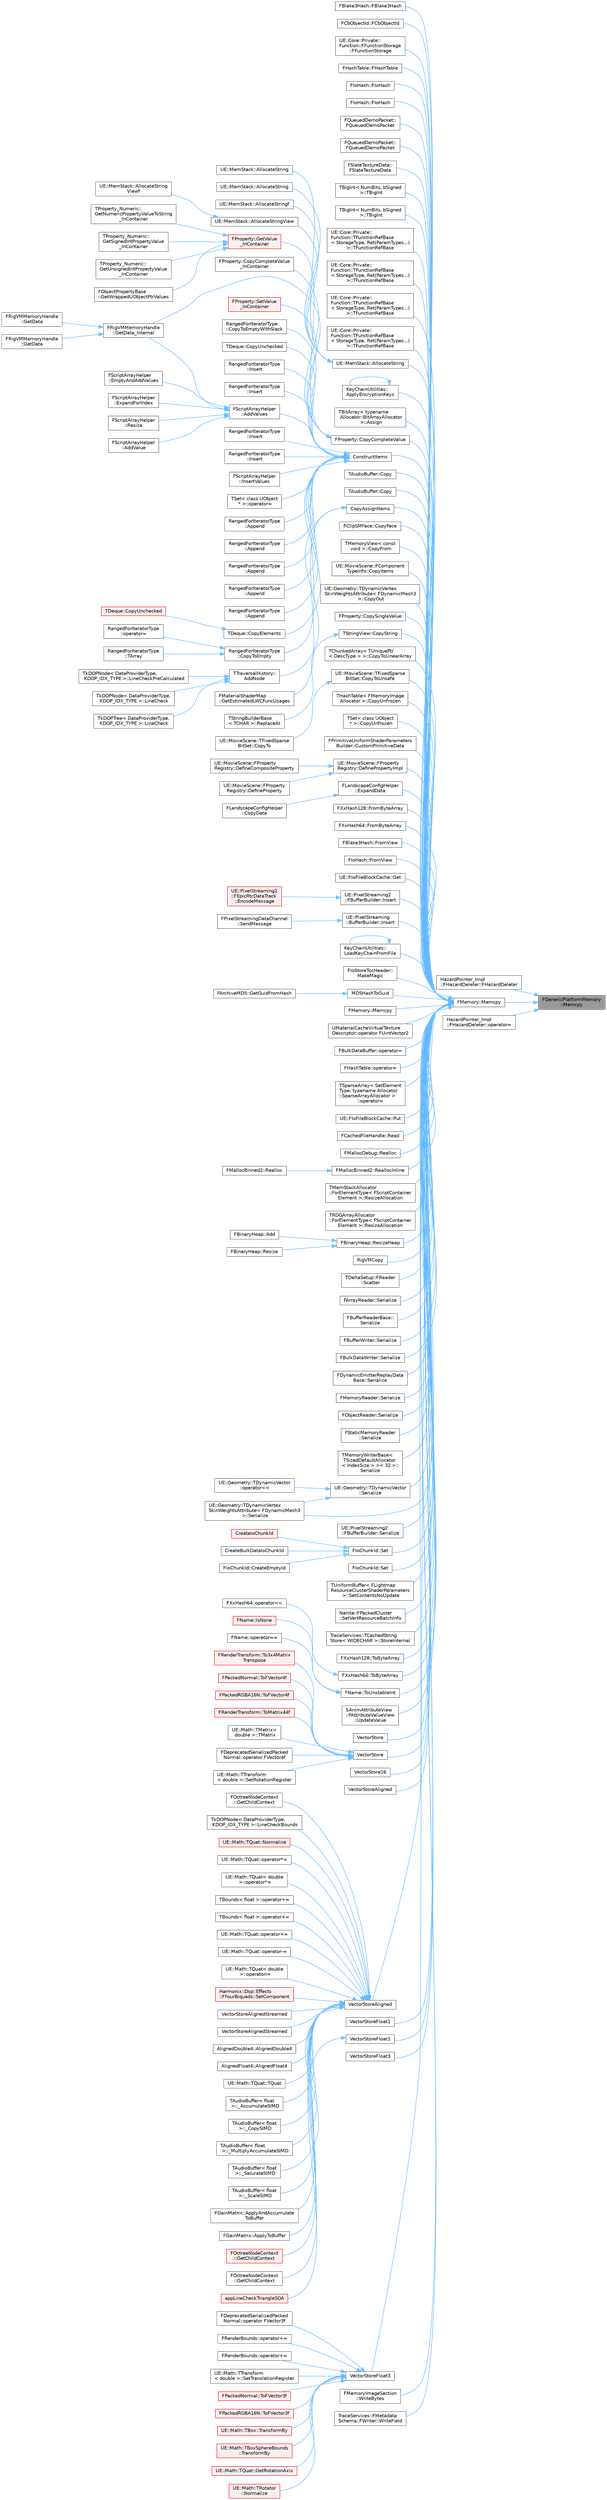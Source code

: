 digraph "FGenericPlatformMemory::Memcpy"
{
 // INTERACTIVE_SVG=YES
 // LATEX_PDF_SIZE
  bgcolor="transparent";
  edge [fontname=Helvetica,fontsize=10,labelfontname=Helvetica,labelfontsize=10];
  node [fontname=Helvetica,fontsize=10,shape=box,height=0.2,width=0.4];
  rankdir="RL";
  Node1 [id="Node000001",label="FGenericPlatformMemory\l::Memcpy",height=0.2,width=0.4,color="gray40", fillcolor="grey60", style="filled", fontcolor="black",tooltip=" "];
  Node1 -> Node2 [id="edge1_Node000001_Node000002",dir="back",color="steelblue1",style="solid",tooltip=" "];
  Node2 [id="Node000002",label="HazardPointer_Impl\l::FHazardDeleter::FHazardDeleter",height=0.2,width=0.4,color="grey40", fillcolor="white", style="filled",URL="$d7/dcf/classHazardPointer__Impl_1_1FHazardDeleter.html#a3c29163ac54beafce93dc3afa322d7ff",tooltip=" "];
  Node1 -> Node3 [id="edge2_Node000001_Node000003",dir="back",color="steelblue1",style="solid",tooltip=" "];
  Node3 [id="Node000003",label="FMemory::Memcpy",height=0.2,width=0.4,color="grey40", fillcolor="white", style="filled",URL="$de/d4a/structFMemory.html#af5c0a2f1987809876d6d72269851e89c",tooltip=" "];
  Node3 -> Node4 [id="edge3_Node000003_Node000004",dir="back",color="steelblue1",style="solid",tooltip=" "];
  Node4 [id="Node000004",label="FBlake3Hash::FBlake3Hash",height=0.2,width=0.4,color="grey40", fillcolor="white", style="filled",URL="$d6/d14/structFBlake3Hash.html#a3aa5f71fa0462049c4e4d3f12581b7f1",tooltip="Construct a hash from an array of 32 bytes."];
  Node3 -> Node5 [id="edge4_Node000003_Node000005",dir="back",color="steelblue1",style="solid",tooltip=" "];
  Node5 [id="Node000005",label="FCbObjectId::FCbObjectId",height=0.2,width=0.4,color="grey40", fillcolor="white", style="filled",URL="$db/dea/classFCbObjectId.html#a870773243fd581389c56b429f7c1f6cd",tooltip="Construct an ObjectId from an array of 12 bytes."];
  Node3 -> Node6 [id="edge5_Node000003_Node000006",dir="back",color="steelblue1",style="solid",tooltip=" "];
  Node6 [id="Node000006",label="UE::Core::Private::\lFunction::FFunctionStorage\l::FFunctionStorage",height=0.2,width=0.4,color="grey40", fillcolor="white", style="filled",URL="$d9/d0f/structUE_1_1Core_1_1Private_1_1Function_1_1FFunctionStorage.html#a5f4126850fedba2ad1d1c53885d2c6d7",tooltip=" "];
  Node3 -> Node7 [id="edge6_Node000003_Node000007",dir="back",color="steelblue1",style="solid",tooltip=" "];
  Node7 [id="Node000007",label="FHashTable::FHashTable",height=0.2,width=0.4,color="grey40", fillcolor="white", style="filled",URL="$d8/d18/classFHashTable.html#af2ad75b98ad000ef4a0300c2a09d4660",tooltip=" "];
  Node3 -> Node8 [id="edge7_Node000003_Node000008",dir="back",color="steelblue1",style="solid",tooltip=" "];
  Node8 [id="Node000008",label="FIoHash::FIoHash",height=0.2,width=0.4,color="grey40", fillcolor="white", style="filled",URL="$d9/dfe/structFIoHash.html#a548f04242dc46df1e5e9f776fa6001d0",tooltip="Construct a hash from an array of 20 bytes."];
  Node3 -> Node9 [id="edge8_Node000003_Node000009",dir="back",color="steelblue1",style="solid",tooltip=" "];
  Node9 [id="Node000009",label="FIoHash::FIoHash",height=0.2,width=0.4,color="grey40", fillcolor="white", style="filled",URL="$d9/dfe/structFIoHash.html#a3272391f6a4601411ac53514c92e23a4",tooltip="Construct a hash from a BLAKE3-256 hash."];
  Node3 -> Node10 [id="edge9_Node000003_Node000010",dir="back",color="steelblue1",style="solid",tooltip=" "];
  Node10 [id="Node000010",label="FQueuedDemoPacket::\lFQueuedDemoPacket",height=0.2,width=0.4,color="grey40", fillcolor="white", style="filled",URL="$da/dde/structFQueuedDemoPacket.html#aad90bf5a0f5837d338eecabd2e061928",tooltip=" "];
  Node3 -> Node11 [id="edge10_Node000003_Node000011",dir="back",color="steelblue1",style="solid",tooltip=" "];
  Node11 [id="Node000011",label="FQueuedDemoPacket::\lFQueuedDemoPacket",height=0.2,width=0.4,color="grey40", fillcolor="white", style="filled",URL="$da/dde/structFQueuedDemoPacket.html#a65b9f2213abc8c37bc433824206182fb",tooltip=" "];
  Node3 -> Node12 [id="edge11_Node000003_Node000012",dir="back",color="steelblue1",style="solid",tooltip=" "];
  Node12 [id="Node000012",label="FSlateTextureData::\lFSlateTextureData",height=0.2,width=0.4,color="grey40", fillcolor="white", style="filled",URL="$de/d71/structFSlateTextureData.html#a08a666e976b50501149251c4f01a3b66",tooltip="Constructor to create texture data by copying from a pointer instead of an array."];
  Node3 -> Node13 [id="edge12_Node000003_Node000013",dir="back",color="steelblue1",style="solid",tooltip=" "];
  Node13 [id="Node000013",label="TBigInt\< NumBits, bSigned\l \>::TBigInt",height=0.2,width=0.4,color="grey40", fillcolor="white", style="filled",URL="$d1/db0/classTBigInt.html#ac74252632713c0da060bbcb80ef5e327",tooltip=" "];
  Node3 -> Node14 [id="edge13_Node000003_Node000014",dir="back",color="steelblue1",style="solid",tooltip=" "];
  Node14 [id="Node000014",label="TBigInt\< NumBits, bSigned\l \>::TBigInt",height=0.2,width=0.4,color="grey40", fillcolor="white", style="filled",URL="$d1/db0/classTBigInt.html#a4e1259a2fad404cc17eccf3210b1c4a5",tooltip=" "];
  Node3 -> Node15 [id="edge14_Node000003_Node000015",dir="back",color="steelblue1",style="solid",tooltip=" "];
  Node15 [id="Node000015",label="UE::Core::Private::\lFunction::TFunctionRefBase\l\< StorageType, Ret(ParamTypes...)\l\>::TFunctionRefBase",height=0.2,width=0.4,color="grey40", fillcolor="white", style="filled",URL="$db/d29/structUE_1_1Core_1_1Private_1_1Function_1_1TFunctionRefBase_3_01StorageType_00_01Ret_07ParamTypes_8_8_8_08_4.html#a09e43835b4a9eaf1256da4cce695f92b",tooltip=" "];
  Node3 -> Node16 [id="edge15_Node000003_Node000016",dir="back",color="steelblue1",style="solid",tooltip=" "];
  Node16 [id="Node000016",label="UE::Core::Private::\lFunction::TFunctionRefBase\l\< StorageType, Ret(ParamTypes...)\l\>::TFunctionRefBase",height=0.2,width=0.4,color="grey40", fillcolor="white", style="filled",URL="$db/d29/structUE_1_1Core_1_1Private_1_1Function_1_1TFunctionRefBase_3_01StorageType_00_01Ret_07ParamTypes_8_8_8_08_4.html#af41dd5c41aa06f224e6a77ec0201f751",tooltip=" "];
  Node3 -> Node17 [id="edge16_Node000003_Node000017",dir="back",color="steelblue1",style="solid",tooltip=" "];
  Node17 [id="Node000017",label="UE::Core::Private::\lFunction::TFunctionRefBase\l\< StorageType, Ret(ParamTypes...)\l\>::TFunctionRefBase",height=0.2,width=0.4,color="grey40", fillcolor="white", style="filled",URL="$db/d29/structUE_1_1Core_1_1Private_1_1Function_1_1TFunctionRefBase_3_01StorageType_00_01Ret_07ParamTypes_8_8_8_08_4.html#a9003ef88dab6105ed1d46bcc582836e5",tooltip=" "];
  Node3 -> Node18 [id="edge17_Node000003_Node000018",dir="back",color="steelblue1",style="solid",tooltip=" "];
  Node18 [id="Node000018",label="UE::Core::Private::\lFunction::TFunctionRefBase\l\< StorageType, Ret(ParamTypes...)\l\>::TFunctionRefBase",height=0.2,width=0.4,color="grey40", fillcolor="white", style="filled",URL="$db/d29/structUE_1_1Core_1_1Private_1_1Function_1_1TFunctionRefBase_3_01StorageType_00_01Ret_07ParamTypes_8_8_8_08_4.html#a631118fb67833f584e1f5ee6932fa31f",tooltip=" "];
  Node3 -> Node19 [id="edge18_Node000003_Node000019",dir="back",color="steelblue1",style="solid",tooltip=" "];
  Node19 [id="Node000019",label="UE::MemStack::AllocateString",height=0.2,width=0.4,color="grey40", fillcolor="white", style="filled",URL="$d4/dda/namespaceUE_1_1MemStack.html#aea1ba8df8433cd71577df33360983ffa",tooltip=" "];
  Node19 -> Node20 [id="edge19_Node000019_Node000020",dir="back",color="steelblue1",style="solid",tooltip=" "];
  Node20 [id="Node000020",label="UE::MemStack::AllocateString",height=0.2,width=0.4,color="grey40", fillcolor="white", style="filled",URL="$d4/dda/namespaceUE_1_1MemStack.html#ab96d00d31df07e210e1f96d6ea44bc35",tooltip=" "];
  Node19 -> Node21 [id="edge20_Node000019_Node000021",dir="back",color="steelblue1",style="solid",tooltip=" "];
  Node21 [id="Node000021",label="UE::MemStack::AllocateString",height=0.2,width=0.4,color="grey40", fillcolor="white", style="filled",URL="$d4/dda/namespaceUE_1_1MemStack.html#a63d49a91b64a0b1c170b6335a01afbd3",tooltip=" "];
  Node19 -> Node22 [id="edge21_Node000019_Node000022",dir="back",color="steelblue1",style="solid",tooltip=" "];
  Node22 [id="Node000022",label="UE::MemStack::AllocateStringf",height=0.2,width=0.4,color="grey40", fillcolor="white", style="filled",URL="$d4/dda/namespaceUE_1_1MemStack.html#a6487e57e673e34d6fb1c9b36529e7a35",tooltip=" "];
  Node19 -> Node23 [id="edge22_Node000019_Node000023",dir="back",color="steelblue1",style="solid",tooltip=" "];
  Node23 [id="Node000023",label="UE::MemStack::AllocateStringView",height=0.2,width=0.4,color="grey40", fillcolor="white", style="filled",URL="$d4/dda/namespaceUE_1_1MemStack.html#a9f41b73e284d8f4d98a5bbee2db4d7b9",tooltip=" "];
  Node23 -> Node24 [id="edge23_Node000023_Node000024",dir="back",color="steelblue1",style="solid",tooltip=" "];
  Node24 [id="Node000024",label="UE::MemStack::AllocateString\lViewf",height=0.2,width=0.4,color="grey40", fillcolor="white", style="filled",URL="$d4/dda/namespaceUE_1_1MemStack.html#ac9409ba2ffbfd65c1c8832d542eab6c7",tooltip=" "];
  Node3 -> Node25 [id="edge24_Node000003_Node000025",dir="back",color="steelblue1",style="solid",tooltip=" "];
  Node25 [id="Node000025",label="KeyChainUtilities::\lApplyEncryptionKeys",height=0.2,width=0.4,color="grey40", fillcolor="white", style="filled",URL="$d6/daf/namespaceKeyChainUtilities.html#a64929020d8f1e96bc89bf3d045dc002b",tooltip=" "];
  Node25 -> Node25 [id="edge25_Node000025_Node000025",dir="back",color="steelblue1",style="solid",tooltip=" "];
  Node3 -> Node26 [id="edge26_Node000003_Node000026",dir="back",color="steelblue1",style="solid",tooltip=" "];
  Node26 [id="Node000026",label="TBitArray\< typename\l Allocator::BitArrayAllocator\l \>::Assign",height=0.2,width=0.4,color="grey40", fillcolor="white", style="filled",URL="$d5/d67/classTBitArray.html#a463106c2852a9ec22c1ab47f082856ae",tooltip=" "];
  Node3 -> Node27 [id="edge27_Node000003_Node000027",dir="back",color="steelblue1",style="solid",tooltip=" "];
  Node27 [id="Node000027",label="ConstructItems",height=0.2,width=0.4,color="grey40", fillcolor="white", style="filled",URL="$db/dea/MemoryOps_8h.html#ae6a63e9d7c2816fcf0ef19ffa01c84c6",tooltip="Constructs a range of items into memory from a set of arguments."];
  Node27 -> Node28 [id="edge28_Node000027_Node000028",dir="back",color="steelblue1",style="solid",tooltip=" "];
  Node28 [id="Node000028",label="FScriptArrayHelper\l::AddValues",height=0.2,width=0.4,color="grey40", fillcolor="white", style="filled",URL="$dc/d07/classFScriptArrayHelper.html#a77580e7a63f703d99fb15f13bb014136",tooltip="Add blank, constructed values to the end of the array."];
  Node28 -> Node29 [id="edge29_Node000028_Node000029",dir="back",color="steelblue1",style="solid",tooltip=" "];
  Node29 [id="Node000029",label="FScriptArrayHelper\l::AddValue",height=0.2,width=0.4,color="grey40", fillcolor="white", style="filled",URL="$dc/d07/classFScriptArrayHelper.html#a160b8b0e922fb0f78bf4d1bb2d2a235d",tooltip="Add a blank, constructed values to the end of the array."];
  Node28 -> Node30 [id="edge30_Node000028_Node000030",dir="back",color="steelblue1",style="solid",tooltip=" "];
  Node30 [id="Node000030",label="FScriptArrayHelper\l::EmptyAndAddValues",height=0.2,width=0.4,color="grey40", fillcolor="white", style="filled",URL="$dc/d07/classFScriptArrayHelper.html#a80c0f2dfcc3ee1ae3ea842c5d189a107",tooltip="Empty the array, then add blank, constructed values to a given size."];
  Node28 -> Node31 [id="edge31_Node000028_Node000031",dir="back",color="steelblue1",style="solid",tooltip=" "];
  Node31 [id="Node000031",label="FScriptArrayHelper\l::ExpandForIndex",height=0.2,width=0.4,color="grey40", fillcolor="white", style="filled",URL="$dc/d07/classFScriptArrayHelper.html#a7a6375b8ebdf884c5309d1d2d2bdd6a8",tooltip="Expand the array, if needed, so that the given index is valid."];
  Node28 -> Node32 [id="edge32_Node000028_Node000032",dir="back",color="steelblue1",style="solid",tooltip=" "];
  Node32 [id="Node000032",label="FRigVMMemoryHandle\l::GetData_Internal",height=0.2,width=0.4,color="grey40", fillcolor="white", style="filled",URL="$d9/d9c/structFRigVMMemoryHandle.html#af1080340a7fe2786608504c9a97a2732",tooltip=" "];
  Node32 -> Node33 [id="edge33_Node000032_Node000033",dir="back",color="steelblue1",style="solid",tooltip=" "];
  Node33 [id="Node000033",label="FRigVMMemoryHandle\l::GetData",height=0.2,width=0.4,color="grey40", fillcolor="white", style="filled",URL="$d9/d9c/structFRigVMMemoryHandle.html#a9a7cfefd3cf380a317dae8594d154fdd",tooltip="Returns the cached pointer stored within the handle."];
  Node32 -> Node34 [id="edge34_Node000032_Node000034",dir="back",color="steelblue1",style="solid",tooltip=" "];
  Node34 [id="Node000034",label="FRigVMMemoryHandle\l::GetData",height=0.2,width=0.4,color="grey40", fillcolor="white", style="filled",URL="$d9/d9c/structFRigVMMemoryHandle.html#a83abe17eca265b0f6890f60053c4702d",tooltip="Computes the data if necessary and returns the cached pointer stored within the handle."];
  Node28 -> Node35 [id="edge35_Node000028_Node000035",dir="back",color="steelblue1",style="solid",tooltip=" "];
  Node35 [id="Node000035",label="FScriptArrayHelper\l::Resize",height=0.2,width=0.4,color="grey40", fillcolor="white", style="filled",URL="$dc/d07/classFScriptArrayHelper.html#ae4204c1e1bc165ccdb514db07156a7a3",tooltip="Add or remove elements to set the array to a given size."];
  Node27 -> Node36 [id="edge36_Node000027_Node000036",dir="back",color="steelblue1",style="solid",tooltip=" "];
  Node36 [id="Node000036",label="RangedForIteratorType\l::Append",height=0.2,width=0.4,color="grey40", fillcolor="white", style="filled",URL="$d4/d52/classTArray.html#aca8c9b63a9b42cd600b75780b6fbaff7",tooltip=" "];
  Node27 -> Node37 [id="edge37_Node000027_Node000037",dir="back",color="steelblue1",style="solid",tooltip=" "];
  Node37 [id="Node000037",label="RangedForIteratorType\l::Append",height=0.2,width=0.4,color="grey40", fillcolor="white", style="filled",URL="$d4/d52/classTArray.html#a74ede47cac56b1d41830719f29a4882d",tooltip=" "];
  Node27 -> Node38 [id="edge38_Node000027_Node000038",dir="back",color="steelblue1",style="solid",tooltip=" "];
  Node38 [id="Node000038",label="RangedForIteratorType\l::Append",height=0.2,width=0.4,color="grey40", fillcolor="white", style="filled",URL="$d4/d52/classTArray.html#a933a761006c793fa6115a5be51eafb59",tooltip=" "];
  Node27 -> Node39 [id="edge39_Node000027_Node000039",dir="back",color="steelblue1",style="solid",tooltip=" "];
  Node39 [id="Node000039",label="RangedForIteratorType\l::Append",height=0.2,width=0.4,color="grey40", fillcolor="white", style="filled",URL="$d4/d52/classTArray.html#a675414f4e9d87dd39a4723dfdea6fe97",tooltip=" "];
  Node27 -> Node40 [id="edge40_Node000027_Node000040",dir="back",color="steelblue1",style="solid",tooltip=" "];
  Node40 [id="Node000040",label="RangedForIteratorType\l::Append",height=0.2,width=0.4,color="grey40", fillcolor="white", style="filled",URL="$d4/d52/classTArray.html#a45717c5236ca8fd409d2559171f2722c",tooltip=" "];
  Node27 -> Node41 [id="edge41_Node000027_Node000041",dir="back",color="steelblue1",style="solid",tooltip=" "];
  Node41 [id="Node000041",label="TDeque::CopyElements",height=0.2,width=0.4,color="grey40", fillcolor="white", style="filled",URL="$dd/df8/classTDeque.html#ae034f42a4621b2e56ac550168e16ea34",tooltip=" "];
  Node41 -> Node42 [id="edge42_Node000041_Node000042",dir="back",color="steelblue1",style="solid",tooltip=" "];
  Node42 [id="Node000042",label="TDeque::CopyUnchecked",height=0.2,width=0.4,color="red", fillcolor="#FFF0F0", style="filled",URL="$dd/df8/classTDeque.html#a82bcbd0e06f1f69fa0e5d2dcf9670307",tooltip=" "];
  Node27 -> Node47 [id="edge43_Node000027_Node000047",dir="back",color="steelblue1",style="solid",tooltip=" "];
  Node47 [id="Node000047",label="RangedForIteratorType\l::CopyToEmpty",height=0.2,width=0.4,color="grey40", fillcolor="white", style="filled",URL="$d4/d52/classTArray.html#a6629a8de3a8abbd6db7be9ec04b73eac",tooltip=" "];
  Node47 -> Node48 [id="edge44_Node000047_Node000048",dir="back",color="steelblue1",style="solid",tooltip=" "];
  Node48 [id="Node000048",label="RangedForIteratorType\l::operator=",height=0.2,width=0.4,color="grey40", fillcolor="white", style="filled",URL="$d4/d52/classTArray.html#a0ea19f3559915a2314076b93ec39fea5",tooltip=" "];
  Node47 -> Node49 [id="edge45_Node000047_Node000049",dir="back",color="steelblue1",style="solid",tooltip=" "];
  Node49 [id="Node000049",label="RangedForIteratorType\l::TArray",height=0.2,width=0.4,color="grey40", fillcolor="white", style="filled",URL="$d4/d52/classTArray.html#a513e4b5e9e134758b6728bde388325de",tooltip=" "];
  Node27 -> Node50 [id="edge46_Node000027_Node000050",dir="back",color="steelblue1",style="solid",tooltip=" "];
  Node50 [id="Node000050",label="RangedForIteratorType\l::CopyToEmptyWithSlack",height=0.2,width=0.4,color="grey40", fillcolor="white", style="filled",URL="$d4/d52/classTArray.html#acb026d70b43815968d0e3e07fde96240",tooltip=" "];
  Node27 -> Node51 [id="edge47_Node000027_Node000051",dir="back",color="steelblue1",style="solid",tooltip=" "];
  Node51 [id="Node000051",label="TDeque::CopyUnchecked",height=0.2,width=0.4,color="grey40", fillcolor="white", style="filled",URL="$dd/df8/classTDeque.html#a42493c92fbee3ee4fb62cb65f500ea71",tooltip=" "];
  Node27 -> Node52 [id="edge48_Node000027_Node000052",dir="back",color="steelblue1",style="solid",tooltip=" "];
  Node52 [id="Node000052",label="RangedForIteratorType\l::Insert",height=0.2,width=0.4,color="grey40", fillcolor="white", style="filled",URL="$d4/d52/classTArray.html#af4e7fd6fffcc85bf9f033ecea84e45cd",tooltip=" "];
  Node27 -> Node53 [id="edge49_Node000027_Node000053",dir="back",color="steelblue1",style="solid",tooltip=" "];
  Node53 [id="Node000053",label="RangedForIteratorType\l::Insert",height=0.2,width=0.4,color="grey40", fillcolor="white", style="filled",URL="$d4/d52/classTArray.html#afcf3286aa2cf739b0968f64988648511",tooltip=" "];
  Node27 -> Node54 [id="edge50_Node000027_Node000054",dir="back",color="steelblue1",style="solid",tooltip=" "];
  Node54 [id="Node000054",label="RangedForIteratorType\l::Insert",height=0.2,width=0.4,color="grey40", fillcolor="white", style="filled",URL="$d4/d52/classTArray.html#ae7e457a56f5c6080257b3197929606ad",tooltip=" "];
  Node27 -> Node55 [id="edge51_Node000027_Node000055",dir="back",color="steelblue1",style="solid",tooltip=" "];
  Node55 [id="Node000055",label="RangedForIteratorType\l::Insert",height=0.2,width=0.4,color="grey40", fillcolor="white", style="filled",URL="$d4/d52/classTArray.html#ae13e9368bed0c878a7ef9f49d7748685",tooltip=" "];
  Node27 -> Node56 [id="edge52_Node000027_Node000056",dir="back",color="steelblue1",style="solid",tooltip=" "];
  Node56 [id="Node000056",label="FScriptArrayHelper\l::InsertValues",height=0.2,width=0.4,color="grey40", fillcolor="white", style="filled",URL="$dc/d07/classFScriptArrayHelper.html#a80c70134a89598f97ac6d33dcaf831e4",tooltip="Insert blank, constructed values into the array."];
  Node27 -> Node57 [id="edge53_Node000027_Node000057",dir="back",color="steelblue1",style="solid",tooltip=" "];
  Node57 [id="Node000057",label="TSet\< class UObject\l * \>::operator=",height=0.2,width=0.4,color="grey40", fillcolor="white", style="filled",URL="$d5/d15/classTSet.html#a80ca1d1b3e871429cb9f1d35159c9b96",tooltip=" "];
  Node3 -> Node58 [id="edge54_Node000003_Node000058",dir="back",color="steelblue1",style="solid",tooltip=" "];
  Node58 [id="Node000058",label="TAudioBuffer::Copy",height=0.2,width=0.4,color="grey40", fillcolor="white", style="filled",URL="$d6/d2f/classTAudioBuffer.html#af12fae149416f72f1fa354594d8c591f",tooltip=" "];
  Node3 -> Node59 [id="edge55_Node000003_Node000059",dir="back",color="steelblue1",style="solid",tooltip=" "];
  Node59 [id="Node000059",label="TAudioBuffer::Copy",height=0.2,width=0.4,color="grey40", fillcolor="white", style="filled",URL="$d6/d2f/classTAudioBuffer.html#a090007d5ace496115e1ef51a9cdadc33",tooltip=" "];
  Node3 -> Node60 [id="edge56_Node000003_Node000060",dir="back",color="steelblue1",style="solid",tooltip=" "];
  Node60 [id="Node000060",label="CopyAssignItems",height=0.2,width=0.4,color="grey40", fillcolor="white", style="filled",URL="$db/dea/MemoryOps_8h.html#ae23087025364cd6b2ffed05dc201b306",tooltip="Copy assigns a range of items."];
  Node60 -> Node61 [id="edge57_Node000060_Node000061",dir="back",color="steelblue1",style="solid",tooltip=" "];
  Node61 [id="Node000061",label="TTraversalHistory::\lAddNode",height=0.2,width=0.4,color="grey40", fillcolor="white", style="filled",URL="$dc/da4/structTTraversalHistory.html#aa9add5d963f1923f4bc5d981b6c0c56d",tooltip=" "];
  Node61 -> Node62 [id="edge58_Node000061_Node000062",dir="back",color="steelblue1",style="solid",tooltip=" "];
  Node62 [id="Node000062",label="TkDOPNode\< DataProviderType,\l KDOP_IDX_TYPE \>::LineCheck",height=0.2,width=0.4,color="grey40", fillcolor="white", style="filled",URL="$da/d46/structTkDOPNode.html#a0087f4bcfcb72b7660f936c014e01ad1",tooltip=" "];
  Node61 -> Node63 [id="edge59_Node000061_Node000063",dir="back",color="steelblue1",style="solid",tooltip=" "];
  Node63 [id="Node000063",label="TkDOPTree\< DataProviderType,\l KDOP_IDX_TYPE \>::LineCheck",height=0.2,width=0.4,color="grey40", fillcolor="white", style="filled",URL="$d3/d44/structTkDOPTree.html#a74736f95ea3744d3c91a7764cf836392",tooltip=" "];
  Node61 -> Node64 [id="edge60_Node000061_Node000064",dir="back",color="steelblue1",style="solid",tooltip=" "];
  Node64 [id="Node000064",label="TkDOPNode\< DataProviderType,\l KDOP_IDX_TYPE \>::LineCheckPreCalculated",height=0.2,width=0.4,color="grey40", fillcolor="white", style="filled",URL="$da/d46/structTkDOPNode.html#a4dc4458779d487999118a316588f563b",tooltip=" "];
  Node60 -> Node65 [id="edge61_Node000060_Node000065",dir="back",color="steelblue1",style="solid",tooltip=" "];
  Node65 [id="Node000065",label="FMaterialShaderMap\l::GetEstimatedLWCFuncUsages",height=0.2,width=0.4,color="grey40", fillcolor="white", style="filled",URL="$dd/d35/classFMaterialShaderMap.html#a8ffa0f68abdeef62cc1393955b492db6",tooltip=" "];
  Node3 -> Node66 [id="edge62_Node000003_Node000066",dir="back",color="steelblue1",style="solid",tooltip=" "];
  Node66 [id="Node000066",label="FProperty::CopyCompleteValue",height=0.2,width=0.4,color="grey40", fillcolor="white", style="filled",URL="$d9/dbc/classFProperty.html#a9fb859a363116dedbf8c3fc4afc245db",tooltip="Copy the value for all elements of this property."];
  Node66 -> Node67 [id="edge63_Node000066_Node000067",dir="back",color="steelblue1",style="solid",tooltip=" "];
  Node67 [id="Node000067",label="FProperty::CopyCompleteValue\l_InContainer",height=0.2,width=0.4,color="grey40", fillcolor="white", style="filled",URL="$d9/dbc/classFProperty.html#a4cfe41233623a158e3e83701ebef1215",tooltip=" "];
  Node66 -> Node32 [id="edge64_Node000066_Node000032",dir="back",color="steelblue1",style="solid",tooltip=" "];
  Node66 -> Node68 [id="edge65_Node000066_Node000068",dir="back",color="steelblue1",style="solid",tooltip=" "];
  Node68 [id="Node000068",label="FProperty::GetValue\l_InContainer",height=0.2,width=0.4,color="red", fillcolor="#FFF0F0", style="filled",URL="$d9/dbc/classFProperty.html#a83cc0e5e21df4ab3d3603956ce4b4655",tooltip=" "];
  Node68 -> Node69 [id="edge66_Node000068_Node000069",dir="back",color="steelblue1",style="solid",tooltip=" "];
  Node69 [id="Node000069",label="TProperty_Numeric::\lGetNumericPropertyValueToString\l_InContainer",height=0.2,width=0.4,color="grey40", fillcolor="white", style="filled",URL="$dc/d30/classTProperty__Numeric.html#a21dbe210a7fbb8600be40e715f7c2e52",tooltip=" "];
  Node68 -> Node70 [id="edge67_Node000068_Node000070",dir="back",color="steelblue1",style="solid",tooltip=" "];
  Node70 [id="Node000070",label="TProperty_Numeric::\lGetSignedIntPropertyValue\l_InContainer",height=0.2,width=0.4,color="grey40", fillcolor="white", style="filled",URL="$dc/d30/classTProperty__Numeric.html#a10e8b5aa55be09b561e53f11ed4703f2",tooltip=" "];
  Node68 -> Node71 [id="edge68_Node000068_Node000071",dir="back",color="steelblue1",style="solid",tooltip=" "];
  Node71 [id="Node000071",label="TProperty_Numeric::\lGetUnsignedIntPropertyValue\l_InContainer",height=0.2,width=0.4,color="grey40", fillcolor="white", style="filled",URL="$dc/d30/classTProperty__Numeric.html#a4a0564e626a47260ca94fcdff9bf7ffd",tooltip=" "];
  Node68 -> Node72 [id="edge69_Node000068_Node000072",dir="back",color="steelblue1",style="solid",tooltip=" "];
  Node72 [id="Node000072",label="FObjectPropertyBase\l::GetWrappedUObjectPtrValues",height=0.2,width=0.4,color="grey40", fillcolor="white", style="filled",URL="$d6/d97/classFObjectPropertyBase.html#a55da24c8d9ea2e3e8dfebd95cb0bbbf8",tooltip=" "];
  Node66 -> Node74 [id="edge70_Node000066_Node000074",dir="back",color="steelblue1",style="solid",tooltip=" "];
  Node74 [id="Node000074",label="FProperty::SetValue\l_InContainer",height=0.2,width=0.4,color="red", fillcolor="#FFF0F0", style="filled",URL="$d9/dbc/classFProperty.html#a90d285b4484af6399d58f940f4834d90",tooltip=" "];
  Node3 -> Node76 [id="edge71_Node000003_Node000076",dir="back",color="steelblue1",style="solid",tooltip=" "];
  Node76 [id="Node000076",label="FClipSMFace::CopyFace",height=0.2,width=0.4,color="grey40", fillcolor="white", style="filled",URL="$dc/dc8/structFClipSMFace.html#a72412400f780e33ce751c64d55a55e57",tooltip=" "];
  Node3 -> Node77 [id="edge72_Node000003_Node000077",dir="back",color="steelblue1",style="solid",tooltip=" "];
  Node77 [id="Node000077",label="TMemoryView\< const\l void \>::CopyFrom",height=0.2,width=0.4,color="grey40", fillcolor="white", style="filled",URL="$d9/dc5/classTMemoryView.html#ad1e866ad46ae1f1b1e38280f9d08aa83",tooltip=" "];
  Node3 -> Node78 [id="edge73_Node000003_Node000078",dir="back",color="steelblue1",style="solid",tooltip=" "];
  Node78 [id="Node000078",label="UE::MovieScene::FComponent\lTypeInfo::CopyItems",height=0.2,width=0.4,color="grey40", fillcolor="white", style="filled",URL="$dd/d04/structUE_1_1MovieScene_1_1FComponentTypeInfo.html#a186a0b590ae047db0e327923a211afc1",tooltip="Copy a contiguous array of components."];
  Node3 -> Node79 [id="edge74_Node000003_Node000079",dir="back",color="steelblue1",style="solid",tooltip=" "];
  Node79 [id="Node000079",label="UE::Geometry::TDynamicVertex\lSkinWeightsAttribute\< FDynamicMesh3\l \>::CopyOut",height=0.2,width=0.4,color="grey40", fillcolor="white", style="filled",URL="$d6/d3e/classUE_1_1Geometry_1_1TDynamicVertexSkinWeightsAttribute.html#abefde9374ee168ebce4fb1ce11822c80",tooltip=" "];
  Node3 -> Node80 [id="edge75_Node000003_Node000080",dir="back",color="steelblue1",style="solid",tooltip=" "];
  Node80 [id="Node000080",label="FProperty::CopySingleValue",height=0.2,width=0.4,color="grey40", fillcolor="white", style="filled",URL="$d9/dbc/classFProperty.html#a9d9975bbeb45b754f29a819a4b070155",tooltip="Copy the value for a single element of this property."];
  Node3 -> Node81 [id="edge76_Node000003_Node000081",dir="back",color="steelblue1",style="solid",tooltip=" "];
  Node81 [id="Node000081",label="TStringView::CopyString",height=0.2,width=0.4,color="grey40", fillcolor="white", style="filled",URL="$dd/dbe/classTStringView.html#a22a79a5c0da47fb00514fe8cce04946f",tooltip="Copy characters from the view into a destination buffer without null termination."];
  Node81 -> Node82 [id="edge77_Node000081_Node000082",dir="back",color="steelblue1",style="solid",tooltip=" "];
  Node82 [id="Node000082",label="TStringBuilderBase\l\< TCHAR \>::ReplaceAt",height=0.2,width=0.4,color="grey40", fillcolor="white", style="filled",URL="$d6/dbc/classTStringBuilderBase.html#a325922908b7763e789549be4af445489",tooltip=" "];
  Node3 -> Node83 [id="edge78_Node000003_Node000083",dir="back",color="steelblue1",style="solid",tooltip=" "];
  Node83 [id="Node000083",label="TChunkedArray\< TUniquePtr\l\< DescType \> \>::CopyToLinearArray",height=0.2,width=0.4,color="grey40", fillcolor="white", style="filled",URL="$d7/dba/classTChunkedArray.html#ae226540cf6bdebd5abf5370dc64398bf",tooltip=" "];
  Node3 -> Node84 [id="edge79_Node000003_Node000084",dir="back",color="steelblue1",style="solid",tooltip=" "];
  Node84 [id="Node000084",label="UE::MovieScene::TFixedSparse\lBitSet::CopyToUnsafe",height=0.2,width=0.4,color="grey40", fillcolor="white", style="filled",URL="$dc/d7f/structUE_1_1MovieScene_1_1TFixedSparseBitSet.html#a83bf201e464d1e0066561a4fc78cb80e",tooltip="Copy this bitset to another without resizing the destination's bucket storage."];
  Node84 -> Node85 [id="edge80_Node000084_Node000085",dir="back",color="steelblue1",style="solid",tooltip=" "];
  Node85 [id="Node000085",label="UE::MovieScene::TFixedSparse\lBitSet::CopyTo",height=0.2,width=0.4,color="grey40", fillcolor="white", style="filled",URL="$dc/d7f/structUE_1_1MovieScene_1_1TFixedSparseBitSet.html#ae20bfd4f9059ec13e7e13339ec52cd36",tooltip=" "];
  Node3 -> Node86 [id="edge81_Node000003_Node000086",dir="back",color="steelblue1",style="solid",tooltip=" "];
  Node86 [id="Node000086",label="THashTable\< FMemoryImage\lAllocator \>::CopyUnfrozen",height=0.2,width=0.4,color="grey40", fillcolor="white", style="filled",URL="$d7/d61/classTHashTable.html#a13be95514b6e746f5e0fccad61cf4ce5",tooltip=" "];
  Node3 -> Node87 [id="edge82_Node000003_Node000087",dir="back",color="steelblue1",style="solid",tooltip=" "];
  Node87 [id="Node000087",label="TSet\< class UObject\l * \>::CopyUnfrozen",height=0.2,width=0.4,color="grey40", fillcolor="white", style="filled",URL="$d5/d15/classTSet.html#a7e31f65bc5949d65293ba1716b40cd6b",tooltip=" "];
  Node3 -> Node88 [id="edge83_Node000003_Node000088",dir="back",color="steelblue1",style="solid",tooltip=" "];
  Node88 [id="Node000088",label="FPrimitiveUniformShaderParameters\lBuilder::CustomPrimitiveData",height=0.2,width=0.4,color="grey40", fillcolor="white", style="filled",URL="$d3/dc5/structFPrimitiveUniformShaderParametersBuilder.html#a87d2981ee3f8b7ea2bd7d5077c6ee5c4",tooltip=" "];
  Node3 -> Node89 [id="edge84_Node000003_Node000089",dir="back",color="steelblue1",style="solid",tooltip=" "];
  Node89 [id="Node000089",label="UE::MovieScene::FProperty\lRegistry::DefinePropertyImpl",height=0.2,width=0.4,color="grey40", fillcolor="white", style="filled",URL="$d4/df4/classUE_1_1MovieScene_1_1FPropertyRegistry.html#a273a85b4856776ee520a0b54c2677a4e",tooltip="Define a new animatable property type from its components."];
  Node89 -> Node90 [id="edge85_Node000089_Node000090",dir="back",color="steelblue1",style="solid",tooltip=" "];
  Node90 [id="Node000090",label="UE::MovieScene::FProperty\lRegistry::DefineCompositeProperty",height=0.2,width=0.4,color="grey40", fillcolor="white", style="filled",URL="$d4/df4/classUE_1_1MovieScene_1_1FPropertyRegistry.html#a32db1115327db24b01bac10aa07e5238",tooltip="Define a new animatable composite property type from its components."];
  Node89 -> Node91 [id="edge86_Node000089_Node000091",dir="back",color="steelblue1",style="solid",tooltip=" "];
  Node91 [id="Node000091",label="UE::MovieScene::FProperty\lRegistry::DefineProperty",height=0.2,width=0.4,color="grey40", fillcolor="white", style="filled",URL="$d4/df4/classUE_1_1MovieScene_1_1FPropertyRegistry.html#ae55684af394bcb699ad15e2ab288c8df",tooltip="Define a new animatable property type from its components."];
  Node3 -> Node92 [id="edge87_Node000003_Node000092",dir="back",color="steelblue1",style="solid",tooltip=" "];
  Node92 [id="Node000092",label="FLandscapeConfigHelper\l::ExpandData",height=0.2,width=0.4,color="grey40", fillcolor="white", style="filled",URL="$d5/d57/classFLandscapeConfigHelper.html#a26b941acf7eabdb4bdcc10eef44b2cb9",tooltip=" "];
  Node92 -> Node93 [id="edge88_Node000092_Node000093",dir="back",color="steelblue1",style="solid",tooltip=" "];
  Node93 [id="Node000093",label="FLandscapeConfigHelper\l::CopyData",height=0.2,width=0.4,color="grey40", fillcolor="white", style="filled",URL="$d5/d57/classFLandscapeConfigHelper.html#aaff16fbd4fc7f08074828340704b376d",tooltip=" "];
  Node3 -> Node94 [id="edge89_Node000003_Node000094",dir="back",color="steelblue1",style="solid",tooltip=" "];
  Node94 [id="Node000094",label="FXxHash128::FromByteArray",height=0.2,width=0.4,color="grey40", fillcolor="white", style="filled",URL="$db/de3/structFXxHash128.html#ae48ff313eaa9309aa6d8f6f00fc9e29a",tooltip="Load the hash from its canonical (big-endian) representation."];
  Node3 -> Node95 [id="edge90_Node000003_Node000095",dir="back",color="steelblue1",style="solid",tooltip=" "];
  Node95 [id="Node000095",label="FXxHash64::FromByteArray",height=0.2,width=0.4,color="grey40", fillcolor="white", style="filled",URL="$d1/df2/structFXxHash64.html#a79f9823ddfb8475d23e90da50e26a2a2",tooltip="Load the hash from its canonical (big-endian) representation."];
  Node3 -> Node96 [id="edge91_Node000003_Node000096",dir="back",color="steelblue1",style="solid",tooltip=" "];
  Node96 [id="Node000096",label="FBlake3Hash::FromView",height=0.2,width=0.4,color="grey40", fillcolor="white", style="filled",URL="$d6/d14/structFBlake3Hash.html#abd611beee5ada5f4f7f212bd208675b9",tooltip="Construct a hash from a view of 32 bytes."];
  Node3 -> Node97 [id="edge92_Node000003_Node000097",dir="back",color="steelblue1",style="solid",tooltip=" "];
  Node97 [id="Node000097",label="FIoHash::FromView",height=0.2,width=0.4,color="grey40", fillcolor="white", style="filled",URL="$d9/dfe/structFIoHash.html#ad168dc10987f8e825a2c30ee86eb7ef6",tooltip="Construct a hash from a view of 20 bytes."];
  Node3 -> Node98 [id="edge93_Node000003_Node000098",dir="back",color="steelblue1",style="solid",tooltip=" "];
  Node98 [id="Node000098",label="UE::FIoFileBlockCache::Get",height=0.2,width=0.4,color="grey40", fillcolor="white", style="filled",URL="$db/dc3/classUE_1_1FIoFileBlockCache.html#a8cfcd4f196d83da6841e9bd8278f0e64",tooltip=" "];
  Node3 -> Node99 [id="edge94_Node000003_Node000099",dir="back",color="steelblue1",style="solid",tooltip=" "];
  Node99 [id="Node000099",label="UE::PixelStreaming2\l::FBufferBuilder::Insert",height=0.2,width=0.4,color="grey40", fillcolor="white", style="filled",URL="$d7/d10/structUE_1_1PixelStreaming2_1_1FBufferBuilder.html#a6b1b6e68cb0954bf89d33080deade145",tooltip=" "];
  Node99 -> Node100 [id="edge95_Node000099_Node000100",dir="back",color="steelblue1",style="solid",tooltip=" "];
  Node100 [id="Node000100",label="UE::PixelStreaming2\l::FEpicRtcDataTrack\l::EncodeMessage",height=0.2,width=0.4,color="red", fillcolor="#FFF0F0", style="filled",URL="$df/d6d/classUE_1_1PixelStreaming2_1_1FEpicRtcDataTrack.html#a50e9ba6340243c34f7cadc3e13e06c9c",tooltip=" "];
  Node3 -> Node102 [id="edge96_Node000003_Node000102",dir="back",color="steelblue1",style="solid",tooltip=" "];
  Node102 [id="Node000102",label="UE::PixelStreaming\l::BufferBuilder::Insert",height=0.2,width=0.4,color="grey40", fillcolor="white", style="filled",URL="$df/db2/structUE_1_1PixelStreaming_1_1BufferBuilder.html#a3faa94e422604eecf09d0af223978111",tooltip=" "];
  Node102 -> Node103 [id="edge97_Node000102_Node000103",dir="back",color="steelblue1",style="solid",tooltip=" "];
  Node103 [id="Node000103",label="FPixelStreamingDataChannel\l::SendMessage",height=0.2,width=0.4,color="grey40", fillcolor="white", style="filled",URL="$d1/d0d/classFPixelStreamingDataChannel.html#a91ecd5be4d37909c3c65e81fb11ccbfe",tooltip="Sends a series of arguments to the data channel with the given type."];
  Node3 -> Node104 [id="edge98_Node000003_Node000104",dir="back",color="steelblue1",style="solid",tooltip=" "];
  Node104 [id="Node000104",label="KeyChainUtilities::\lLoadKeyChainFromFile",height=0.2,width=0.4,color="grey40", fillcolor="white", style="filled",URL="$d6/daf/namespaceKeyChainUtilities.html#acec2cdf50be95d30f6dc24246d066823",tooltip=" "];
  Node104 -> Node104 [id="edge99_Node000104_Node000104",dir="back",color="steelblue1",style="solid",tooltip=" "];
  Node3 -> Node105 [id="edge100_Node000003_Node000105",dir="back",color="steelblue1",style="solid",tooltip=" "];
  Node105 [id="Node000105",label="FIoStoreTocHeader::\lMakeMagic",height=0.2,width=0.4,color="grey40", fillcolor="white", style="filled",URL="$da/da6/structFIoStoreTocHeader.html#a6aa346a32d186379e4614069a13c5a3e",tooltip=" "];
  Node3 -> Node106 [id="edge101_Node000003_Node000106",dir="back",color="steelblue1",style="solid",tooltip=" "];
  Node106 [id="Node000106",label="MD5HashToGuid",height=0.2,width=0.4,color="grey40", fillcolor="white", style="filled",URL="$df/d38/SecureHash_8h.html#a4d916bfc28f7670051b495ca5321ebf8",tooltip="Construct a FGuid from a MD5Hash."];
  Node106 -> Node107 [id="edge102_Node000106_Node000107",dir="back",color="steelblue1",style="solid",tooltip=" "];
  Node107 [id="Node000107",label="FArchiveMD5::GetGuidFromHash",height=0.2,width=0.4,color="grey40", fillcolor="white", style="filled",URL="$d3/d32/classFArchiveMD5.html#a7dab09e4b3407aa7cd7bad3daf3bd508",tooltip=" "];
  Node3 -> Node108 [id="edge103_Node000003_Node000108",dir="back",color="steelblue1",style="solid",tooltip=" "];
  Node108 [id="Node000108",label="FMemory::Memcpy",height=0.2,width=0.4,color="grey40", fillcolor="white", style="filled",URL="$de/d4a/structFMemory.html#aaf5286ec186d5cfeef6123d18693345a",tooltip=" "];
  Node3 -> Node109 [id="edge104_Node000003_Node000109",dir="back",color="steelblue1",style="solid",tooltip=" "];
  Node109 [id="Node000109",label="UMaterialCacheVirtualTexture\lDescriptor::operator FUintVector2",height=0.2,width=0.4,color="grey40", fillcolor="white", style="filled",URL="$dc/d74/structUMaterialCacheVirtualTextureDescriptor.html#aaa9f3bc553fd878c303d925f71d5ae7f",tooltip=" "];
  Node3 -> Node110 [id="edge105_Node000003_Node000110",dir="back",color="steelblue1",style="solid",tooltip=" "];
  Node110 [id="Node000110",label="FBulkDataBuffer::operator=",height=0.2,width=0.4,color="grey40", fillcolor="white", style="filled",URL="$dc/ddb/classFBulkDataBuffer.html#a163e44345f411a204fedbd67eb934f0c",tooltip="Assignment operator which will create it's own memory buffer and then copy from the source object rat..."];
  Node3 -> Node111 [id="edge106_Node000003_Node000111",dir="back",color="steelblue1",style="solid",tooltip=" "];
  Node111 [id="Node000111",label="FHashTable::operator=",height=0.2,width=0.4,color="grey40", fillcolor="white", style="filled",URL="$d8/d18/classFHashTable.html#ae9a2ca5869c89276af8abf9e73eaf667",tooltip=" "];
  Node3 -> Node112 [id="edge107_Node000003_Node000112",dir="back",color="steelblue1",style="solid",tooltip=" "];
  Node112 [id="Node000112",label="TSparseArray\< SetElement\lType, typename Allocator\l::SparseArrayAllocator \>\l::operator=",height=0.2,width=0.4,color="grey40", fillcolor="white", style="filled",URL="$d0/db8/classTSparseArray.html#a688af56d8bd1a2e273e2b9c4aa031b57",tooltip=" "];
  Node3 -> Node113 [id="edge108_Node000003_Node000113",dir="back",color="steelblue1",style="solid",tooltip=" "];
  Node113 [id="Node000113",label="UE::FIoFileBlockCache::Put",height=0.2,width=0.4,color="grey40", fillcolor="white", style="filled",URL="$db/dc3/classUE_1_1FIoFileBlockCache.html#a26751d127af2204424b21e0b7005260b",tooltip=" "];
  Node3 -> Node114 [id="edge109_Node000003_Node000114",dir="back",color="steelblue1",style="solid",tooltip=" "];
  Node114 [id="Node000114",label="FCachedFileHandle::Read",height=0.2,width=0.4,color="grey40", fillcolor="white", style="filled",URL="$d3/d7b/classFCachedFileHandle.html#aece6aa1c1d1352c449b3e8d74b0d8f9d",tooltip="Read bytes from the file."];
  Node3 -> Node115 [id="edge110_Node000003_Node000115",dir="back",color="steelblue1",style="solid",tooltip=" "];
  Node115 [id="Node000115",label="FMallocDebug::Realloc",height=0.2,width=0.4,color="grey40", fillcolor="white", style="filled",URL="$d2/dd4/classFMallocDebug.html#a70783da84c4f667b981d4f681e0a0f6d",tooltip="Realloc."];
  Node3 -> Node116 [id="edge111_Node000003_Node000116",dir="back",color="steelblue1",style="solid",tooltip=" "];
  Node116 [id="Node000116",label="FMallocBinned2::ReallocInline",height=0.2,width=0.4,color="grey40", fillcolor="white", style="filled",URL="$d2/d2c/classFMallocBinned2.html#adf7f7aeca3e513ded0ce6961c951c887",tooltip=" "];
  Node116 -> Node117 [id="edge112_Node000116_Node000117",dir="back",color="steelblue1",style="solid",tooltip=" "];
  Node117 [id="Node000117",label="FMallocBinned2::Realloc",height=0.2,width=0.4,color="grey40", fillcolor="white", style="filled",URL="$d2/d2c/classFMallocBinned2.html#a6724a0f70e6561301f7c55211f4e78d1",tooltip="Realloc."];
  Node3 -> Node118 [id="edge113_Node000003_Node000118",dir="back",color="steelblue1",style="solid",tooltip=" "];
  Node118 [id="Node000118",label="TMemStackAllocator\l::ForElementType\< FScriptContainer\lElement \>::ResizeAllocation",height=0.2,width=0.4,color="grey40", fillcolor="white", style="filled",URL="$df/deb/classTMemStackAllocator_1_1ForElementType.html#ad857c3546a77f7c71d1e812a67b025f1",tooltip=" "];
  Node3 -> Node119 [id="edge114_Node000003_Node000119",dir="back",color="steelblue1",style="solid",tooltip=" "];
  Node119 [id="Node000119",label="TRDGArrayAllocator\l::ForElementType\< FScriptContainer\lElement \>::ResizeAllocation",height=0.2,width=0.4,color="grey40", fillcolor="white", style="filled",URL="$d2/d65/classTRDGArrayAllocator_1_1ForElementType.html#a04af989d9bdf4a65907c83af4819e7cf",tooltip=" "];
  Node3 -> Node120 [id="edge115_Node000003_Node000120",dir="back",color="steelblue1",style="solid",tooltip=" "];
  Node120 [id="Node000120",label="FBinaryHeap::ResizeHeap",height=0.2,width=0.4,color="grey40", fillcolor="white", style="filled",URL="$dc/d1e/classFBinaryHeap.html#a6403ca784a7044dce218425071f42eae",tooltip=" "];
  Node120 -> Node121 [id="edge116_Node000120_Node000121",dir="back",color="steelblue1",style="solid",tooltip=" "];
  Node121 [id="Node000121",label="FBinaryHeap::Add",height=0.2,width=0.4,color="grey40", fillcolor="white", style="filled",URL="$dc/d1e/classFBinaryHeap.html#a2fe2684cadb132cd644015d4bcb4662e",tooltip=" "];
  Node120 -> Node122 [id="edge117_Node000120_Node000122",dir="back",color="steelblue1",style="solid",tooltip=" "];
  Node122 [id="Node000122",label="FBinaryHeap::Resize",height=0.2,width=0.4,color="grey40", fillcolor="white", style="filled",URL="$dc/d1e/classFBinaryHeap.html#a343ac62a8055269d1b703059e1e0a5a1",tooltip=" "];
  Node3 -> Node123 [id="edge118_Node000003_Node000123",dir="back",color="steelblue1",style="solid",tooltip=" "];
  Node123 [id="Node000123",label="RigVMCopy",height=0.2,width=0.4,color="grey40", fillcolor="white", style="filled",URL="$d5/dc7/RigVMTraits_8h.html#af725b4682461c06b5268fa4f16e4143a",tooltip=" "];
  Node3 -> Node124 [id="edge119_Node000003_Node000124",dir="back",color="steelblue1",style="solid",tooltip=" "];
  Node124 [id="Node000124",label="TDeltaSetup::FReader\l::Scatter",height=0.2,width=0.4,color="grey40", fillcolor="white", style="filled",URL="$db/dab/structTDeltaSetup_1_1FReader.html#aa22a75b5806954ee3cdbc712d9f8a539",tooltip=" "];
  Node3 -> Node125 [id="edge120_Node000003_Node000125",dir="back",color="steelblue1",style="solid",tooltip=" "];
  Node125 [id="Node000125",label="FArrayReader::Serialize",height=0.2,width=0.4,color="grey40", fillcolor="white", style="filled",URL="$da/d60/classFArrayReader.html#aca13ecb3f69fdbefadcf387137b52329",tooltip=" "];
  Node3 -> Node126 [id="edge121_Node000003_Node000126",dir="back",color="steelblue1",style="solid",tooltip=" "];
  Node126 [id="Node000126",label="FBufferReaderBase::\lSerialize",height=0.2,width=0.4,color="grey40", fillcolor="white", style="filled",URL="$de/d15/classFBufferReaderBase.html#a07fbf9f0cee107a0fb686bc34cb69d87",tooltip=" "];
  Node3 -> Node127 [id="edge122_Node000003_Node000127",dir="back",color="steelblue1",style="solid",tooltip=" "];
  Node127 [id="Node000127",label="FBufferWriter::Serialize",height=0.2,width=0.4,color="grey40", fillcolor="white", style="filled",URL="$d0/d97/classFBufferWriter.html#a8b96051276ae38ba1cc18e8b55096f0b",tooltip=" "];
  Node3 -> Node128 [id="edge123_Node000003_Node000128",dir="back",color="steelblue1",style="solid",tooltip=" "];
  Node128 [id="Node000128",label="FBulkDataWriter::Serialize",height=0.2,width=0.4,color="grey40", fillcolor="white", style="filled",URL="$d3/d81/classFBulkDataWriter.html#a9b6b20343d71229647895806eaeed282",tooltip=" "];
  Node3 -> Node129 [id="edge124_Node000003_Node000129",dir="back",color="steelblue1",style="solid",tooltip=" "];
  Node129 [id="Node000129",label="FDynamicEmitterReplayData\lBase::Serialize",height=0.2,width=0.4,color="grey40", fillcolor="white", style="filled",URL="$d4/d4f/structFDynamicEmitterReplayDataBase.html#a5d2a5f86d7230d303215c507291b6942",tooltip="Serialization."];
  Node3 -> Node130 [id="edge125_Node000003_Node000130",dir="back",color="steelblue1",style="solid",tooltip=" "];
  Node130 [id="Node000130",label="FMemoryReader::Serialize",height=0.2,width=0.4,color="grey40", fillcolor="white", style="filled",URL="$d9/d52/classFMemoryReader.html#abccca3eb3f48700f9a285cf02d1c6d79",tooltip=" "];
  Node3 -> Node131 [id="edge126_Node000003_Node000131",dir="back",color="steelblue1",style="solid",tooltip=" "];
  Node131 [id="Node000131",label="FObjectReader::Serialize",height=0.2,width=0.4,color="grey40", fillcolor="white", style="filled",URL="$df/de4/classFObjectReader.html#ac475a75d1dcb1f6df03e74fcaaffaf95",tooltip=" "];
  Node3 -> Node132 [id="edge127_Node000003_Node000132",dir="back",color="steelblue1",style="solid",tooltip=" "];
  Node132 [id="Node000132",label="FStaticMemoryReader\l::Serialize",height=0.2,width=0.4,color="grey40", fillcolor="white", style="filled",URL="$d4/d09/classFStaticMemoryReader.html#aa52e29ed098f290186f8646d32efb7b7",tooltip=" "];
  Node3 -> Node133 [id="edge128_Node000003_Node000133",dir="back",color="steelblue1",style="solid",tooltip=" "];
  Node133 [id="Node000133",label="TMemoryWriterBase\<\l TSizedDefaultAllocator\l\< IndexSize \> \>\< 32 \>::\lSerialize",height=0.2,width=0.4,color="grey40", fillcolor="white", style="filled",URL="$d4/d2a/classTMemoryWriterBase.html#a86f0c024b9bec5b307cdcecccc4b224e",tooltip=" "];
  Node3 -> Node134 [id="edge129_Node000003_Node000134",dir="back",color="steelblue1",style="solid",tooltip=" "];
  Node134 [id="Node000134",label="UE::Geometry::TDynamicVector\l::Serialize",height=0.2,width=0.4,color="grey40", fillcolor="white", style="filled",URL="$d0/deb/classUE_1_1Geometry_1_1TDynamicVector.html#a4c83214e85e8a3c68bf218391d07b803",tooltip="Serialize vector to and from an archive."];
  Node134 -> Node135 [id="edge130_Node000134_Node000135",dir="back",color="steelblue1",style="solid",tooltip=" "];
  Node135 [id="Node000135",label="UE::Geometry::TDynamicVector\l::operator\<\<",height=0.2,width=0.4,color="grey40", fillcolor="white", style="filled",URL="$d0/deb/classUE_1_1Geometry_1_1TDynamicVector.html#a3a04adaf523ab3a2df2c3259ddad4622",tooltip="Serialization operator for TDynamicVector."];
  Node134 -> Node136 [id="edge131_Node000134_Node000136",dir="back",color="steelblue1",style="solid",tooltip=" "];
  Node136 [id="Node000136",label="UE::Geometry::TDynamicVertex\lSkinWeightsAttribute\< FDynamicMesh3\l \>::Serialize",height=0.2,width=0.4,color="grey40", fillcolor="white", style="filled",URL="$d6/d3e/classUE_1_1Geometry_1_1TDynamicVertexSkinWeightsAttribute.html#a192735913fc8e3ff0d7aabdb545f7fd4",tooltip=" "];
  Node3 -> Node136 [id="edge132_Node000003_Node000136",dir="back",color="steelblue1",style="solid",tooltip=" "];
  Node3 -> Node137 [id="edge133_Node000003_Node000137",dir="back",color="steelblue1",style="solid",tooltip=" "];
  Node137 [id="Node000137",label="UE::PixelStreaming2\l::FBufferBuilder::Serialize",height=0.2,width=0.4,color="grey40", fillcolor="white", style="filled",URL="$d7/d10/structUE_1_1PixelStreaming2_1_1FBufferBuilder.html#ac70fcf0c047ceb89788d06db81fea7cc",tooltip=" "];
  Node3 -> Node138 [id="edge134_Node000003_Node000138",dir="back",color="steelblue1",style="solid",tooltip=" "];
  Node138 [id="Node000138",label="FIoChunkId::Set",height=0.2,width=0.4,color="grey40", fillcolor="white", style="filled",URL="$d8/dda/classFIoChunkId.html#a332827354c25f78f7826494bde613db0",tooltip=" "];
  Node138 -> Node139 [id="edge135_Node000138_Node000139",dir="back",color="steelblue1",style="solid",tooltip=" "];
  Node139 [id="Node000139",label="CreateBulkDataIoChunkId",height=0.2,width=0.4,color="grey40", fillcolor="white", style="filled",URL="$dc/d0d/IoChunkId_8h.html#a11ab2a3744442f4b834cc58cdedb9f4a",tooltip="Used to create a FIoChunkId that references a bulkdata chunk."];
  Node138 -> Node140 [id="edge136_Node000138_Node000140",dir="back",color="steelblue1",style="solid",tooltip=" "];
  Node140 [id="Node000140",label="FIoChunkId::CreateEmptyId",height=0.2,width=0.4,color="grey40", fillcolor="white", style="filled",URL="$d8/dda/classFIoChunkId.html#afa14fd0a6a7b025270cdc6bf8d69524c",tooltip=" "];
  Node138 -> Node141 [id="edge137_Node000138_Node000141",dir="back",color="steelblue1",style="solid",tooltip=" "];
  Node141 [id="Node000141",label="CreateIoChunkId",height=0.2,width=0.4,color="red", fillcolor="#FFF0F0", style="filled",URL="$dc/d0d/IoChunkId_8h.html#a3378ff606f6a8b6e4243fb56876a5151",tooltip="Creates a chunk identifier (generic – prefer specialized versions where possible)."];
  Node3 -> Node143 [id="edge138_Node000003_Node000143",dir="back",color="steelblue1",style="solid",tooltip=" "];
  Node143 [id="Node000143",label="FIoChunkId::Set",height=0.2,width=0.4,color="grey40", fillcolor="white", style="filled",URL="$d8/dda/classFIoChunkId.html#a351575de7533513bddbf019329b11e82",tooltip=" "];
  Node3 -> Node144 [id="edge139_Node000003_Node000144",dir="back",color="steelblue1",style="solid",tooltip=" "];
  Node144 [id="Node000144",label="TUniformBuffer\< FLightmap\lResourceClusterShaderParameters\l \>::SetContentsNoUpdate",height=0.2,width=0.4,color="grey40", fillcolor="white", style="filled",URL="$d8/de6/classTUniformBuffer.html#a055795f7c3ee53678c723b1901624a4e",tooltip=" "];
  Node3 -> Node145 [id="edge140_Node000003_Node000145",dir="back",color="steelblue1",style="solid",tooltip=" "];
  Node145 [id="Node000145",label="Nanite::FPackedCluster\l::SetVertResourceBatchInfo",height=0.2,width=0.4,color="grey40", fillcolor="white", style="filled",URL="$dc/d4b/structNanite_1_1FPackedCluster.html#a74feaa31b5cf7d703a37507060bf24fc",tooltip=" "];
  Node3 -> Node146 [id="edge141_Node000003_Node000146",dir="back",color="steelblue1",style="solid",tooltip=" "];
  Node146 [id="Node000146",label="TraceServices::TCachedString\lStore\< WIDECHAR \>::StoreInternal",height=0.2,width=0.4,color="grey40", fillcolor="white", style="filled",URL="$df/d5c/classTraceServices_1_1TCachedStringStore.html#a78a475cee025638482f6caf280602456",tooltip=" "];
  Node3 -> Node147 [id="edge142_Node000003_Node000147",dir="back",color="steelblue1",style="solid",tooltip=" "];
  Node147 [id="Node000147",label="FXxHash128::ToByteArray",height=0.2,width=0.4,color="grey40", fillcolor="white", style="filled",URL="$db/de3/structFXxHash128.html#a0ac46723b7849461fbcfd69eb60b9880",tooltip="Store the hash to its canonical (big-endian) representation."];
  Node3 -> Node148 [id="edge143_Node000003_Node000148",dir="back",color="steelblue1",style="solid",tooltip=" "];
  Node148 [id="Node000148",label="FXxHash64::ToByteArray",height=0.2,width=0.4,color="grey40", fillcolor="white", style="filled",URL="$d1/df2/structFXxHash64.html#ac98cdf4c68468f31ea49c81fda2ed159",tooltip="Store the hash to its canonical (big-endian) representation."];
  Node148 -> Node149 [id="edge144_Node000148_Node000149",dir="back",color="steelblue1",style="solid",tooltip=" "];
  Node149 [id="Node000149",label="FXxHash64::operator\<\<",height=0.2,width=0.4,color="grey40", fillcolor="white", style="filled",URL="$d1/df2/structFXxHash64.html#a1abbad05c4605a000a16235607467ffc",tooltip=" "];
  Node3 -> Node150 [id="edge145_Node000003_Node000150",dir="back",color="steelblue1",style="solid",tooltip=" "];
  Node150 [id="Node000150",label="FName::ToUnstableInt",height=0.2,width=0.4,color="grey40", fillcolor="white", style="filled",URL="$d0/d53/classFName.html#ab079e3eae1c95979ed5257d76277b060",tooltip="Returns an integer that compares equal in the same way FNames do, only usable within the current proc..."];
  Node150 -> Node151 [id="edge146_Node000150_Node000151",dir="back",color="steelblue1",style="solid",tooltip=" "];
  Node151 [id="Node000151",label="FName::IsNone",height=0.2,width=0.4,color="red", fillcolor="#FFF0F0", style="filled",URL="$d0/d53/classFName.html#aa6d8a99b693367db4dbba31eb39648f5",tooltip="True for FName(), FName(NAME_None) and FName(\"None\")"];
  Node150 -> Node195 [id="edge147_Node000150_Node000195",dir="back",color="steelblue1",style="solid",tooltip=" "];
  Node195 [id="Node000195",label="FName::operator==",height=0.2,width=0.4,color="grey40", fillcolor="white", style="filled",URL="$d0/d53/classFName.html#a6dd44ce905c1808d82fe229c2e711ba2",tooltip=" "];
  Node3 -> Node196 [id="edge148_Node000003_Node000196",dir="back",color="steelblue1",style="solid",tooltip=" "];
  Node196 [id="Node000196",label="SAnimAttributeView\l::FAttributeValueView\l::UpdateValue",height=0.2,width=0.4,color="grey40", fillcolor="white", style="filled",URL="$df/d92/structSAnimAttributeView_1_1FAttributeValueView.html#ac6a1e83d9be3018c2d3acc3d80bc83ad",tooltip=" "];
  Node3 -> Node197 [id="edge149_Node000003_Node000197",dir="back",color="steelblue1",style="solid",tooltip=" "];
  Node197 [id="Node000197",label="VectorStore",height=0.2,width=0.4,color="grey40", fillcolor="white", style="filled",URL="$dd/d4d/UnrealMathFPU_8h.html#aab979f992c0e3ee259f155873e025911",tooltip=" "];
  Node3 -> Node198 [id="edge150_Node000003_Node000198",dir="back",color="steelblue1",style="solid",tooltip=" "];
  Node198 [id="Node000198",label="VectorStore",height=0.2,width=0.4,color="grey40", fillcolor="white", style="filled",URL="$dd/d4d/UnrealMathFPU_8h.html#a94d8d810e56312b7b8951eef4ec688b3",tooltip="Stores a vector to memory (aligned or unaligned)."];
  Node198 -> Node199 [id="edge151_Node000198_Node000199",dir="back",color="steelblue1",style="solid",tooltip=" "];
  Node199 [id="Node000199",label="UE::Math::TMatrix\<\l double \>::TMatrix",height=0.2,width=0.4,color="grey40", fillcolor="white", style="filled",URL="$d6/d69/structUE_1_1Math_1_1TMatrix.html#ac2083b40b4d6679f6950685154e660d8",tooltip=" "];
  Node198 -> Node200 [id="edge152_Node000198_Node000200",dir="back",color="steelblue1",style="solid",tooltip=" "];
  Node200 [id="Node000200",label="FDeprecatedSerializedPacked\lNormal::operator FVector4f",height=0.2,width=0.4,color="grey40", fillcolor="white", style="filled",URL="$d4/dc9/classFDeprecatedSerializedPackedNormal.html#adec2c3b3a0512db0d3637f17f1f8f86c",tooltip=" "];
  Node198 -> Node201 [id="edge153_Node000198_Node000201",dir="back",color="steelblue1",style="solid",tooltip=" "];
  Node201 [id="Node000201",label="UE::Math::TTransform\l\< double \>::SetRotationRegister",height=0.2,width=0.4,color="grey40", fillcolor="white", style="filled",URL="$d9/db6/structUE_1_1Math_1_1TTransform.html#ae3f9a3d3e2919f8c10ca46eec53f1068",tooltip=" "];
  Node198 -> Node202 [id="edge154_Node000198_Node000202",dir="back",color="steelblue1",style="solid",tooltip=" "];
  Node202 [id="Node000202",label="FRenderTransform::To3x4Matrix\lTranspose",height=0.2,width=0.4,color="red", fillcolor="#FFF0F0", style="filled",URL="$df/dba/structFRenderTransform.html#a3534f5df4bbe32e5f1a51b403a87bc6d",tooltip=" "];
  Node198 -> Node204 [id="edge155_Node000198_Node000204",dir="back",color="steelblue1",style="solid",tooltip=" "];
  Node204 [id="Node000204",label="FPackedNormal::ToFVector4f",height=0.2,width=0.4,color="red", fillcolor="#FFF0F0", style="filled",URL="$dd/d53/structFPackedNormal.html#a1fce23143595bfee26816994496e3ac9",tooltip=" "];
  Node198 -> Node206 [id="edge156_Node000198_Node000206",dir="back",color="steelblue1",style="solid",tooltip=" "];
  Node206 [id="Node000206",label="FPackedRGBA16N::ToFVector4f",height=0.2,width=0.4,color="red", fillcolor="#FFF0F0", style="filled",URL="$d3/dd0/structFPackedRGBA16N.html#a2444235cb7d5469a34253d949aa963e5",tooltip=" "];
  Node198 -> Node208 [id="edge157_Node000198_Node000208",dir="back",color="steelblue1",style="solid",tooltip=" "];
  Node208 [id="Node000208",label="FRenderTransform::ToMatrix44f",height=0.2,width=0.4,color="red", fillcolor="#FFF0F0", style="filled",URL="$df/dba/structFRenderTransform.html#a04850e8d51d7447e7628add8c9faed62",tooltip=" "];
  Node3 -> Node214 [id="edge158_Node000003_Node000214",dir="back",color="steelblue1",style="solid",tooltip=" "];
  Node214 [id="Node000214",label="VectorStore16",height=0.2,width=0.4,color="grey40", fillcolor="white", style="filled",URL="$dd/d4d/UnrealMathFPU_8h.html#a6e5b2afd2f68ead06583d425c44202d8",tooltip="Stores 4 vectors to memory (aligned or unaligned)."];
  Node3 -> Node215 [id="edge159_Node000003_Node000215",dir="back",color="steelblue1",style="solid",tooltip=" "];
  Node215 [id="Node000215",label="VectorStoreAligned",height=0.2,width=0.4,color="grey40", fillcolor="white", style="filled",URL="$dd/d4d/UnrealMathFPU_8h.html#a3fcf233f2b1e4cab5e329c7d577343f8",tooltip=" "];
  Node3 -> Node216 [id="edge160_Node000003_Node000216",dir="back",color="steelblue1",style="solid",tooltip=" "];
  Node216 [id="Node000216",label="VectorStoreAligned",height=0.2,width=0.4,color="grey40", fillcolor="white", style="filled",URL="$dd/d4d/UnrealMathFPU_8h.html#aac7505e05c44791186788055ed24e936",tooltip="Stores a vector to aligned memory."];
  Node216 -> Node217 [id="edge161_Node000216_Node000217",dir="back",color="steelblue1",style="solid",tooltip=" "];
  Node217 [id="Node000217",label="AlignedDouble4::AlignedDouble4",height=0.2,width=0.4,color="grey40", fillcolor="white", style="filled",URL="$d5/deb/structAlignedDouble4.html#a74c59c885ce69cf92dff6cec1685822d",tooltip=" "];
  Node216 -> Node218 [id="edge162_Node000216_Node000218",dir="back",color="steelblue1",style="solid",tooltip=" "];
  Node218 [id="Node000218",label="AlignedFloat4::AlignedFloat4",height=0.2,width=0.4,color="grey40", fillcolor="white", style="filled",URL="$dd/d11/structAlignedFloat4.html#a06375da291dce6d7e65a2ccfa6b1872a",tooltip=" "];
  Node216 -> Node219 [id="edge163_Node000216_Node000219",dir="back",color="steelblue1",style="solid",tooltip=" "];
  Node219 [id="Node000219",label="UE::Math::TQuat::TQuat",height=0.2,width=0.4,color="grey40", fillcolor="white", style="filled",URL="$d6/d4a/structUE_1_1Math_1_1TQuat.html#a423ad4a83ffd5ee7757384a07e2b0f13",tooltip="Creates and initializes a new quaternion from the XYZW values in the given VectorRegister4Float."];
  Node216 -> Node220 [id="edge164_Node000216_Node000220",dir="back",color="steelblue1",style="solid",tooltip=" "];
  Node220 [id="Node000220",label="TAudioBuffer\< float\l \>::_AccumulateSIMD",height=0.2,width=0.4,color="grey40", fillcolor="white", style="filled",URL="$d6/d2f/classTAudioBuffer.html#af4ba851b3028e9c855fb520a13852dc5",tooltip=" "];
  Node216 -> Node221 [id="edge165_Node000216_Node000221",dir="back",color="steelblue1",style="solid",tooltip=" "];
  Node221 [id="Node000221",label="TAudioBuffer\< float\l \>::_CopySIMD",height=0.2,width=0.4,color="grey40", fillcolor="white", style="filled",URL="$d6/d2f/classTAudioBuffer.html#a7fc3a7e116de8145aba4183831f58168",tooltip=" "];
  Node216 -> Node222 [id="edge166_Node000216_Node000222",dir="back",color="steelblue1",style="solid",tooltip=" "];
  Node222 [id="Node000222",label="TAudioBuffer\< float\l \>::_MultiplyAccumulateSIMD",height=0.2,width=0.4,color="grey40", fillcolor="white", style="filled",URL="$d6/d2f/classTAudioBuffer.html#a06d6d6eb6d2728cecfc328af8d277b52",tooltip=" "];
  Node216 -> Node223 [id="edge167_Node000216_Node000223",dir="back",color="steelblue1",style="solid",tooltip=" "];
  Node223 [id="Node000223",label="TAudioBuffer\< float\l \>::_SaturateSIMD",height=0.2,width=0.4,color="grey40", fillcolor="white", style="filled",URL="$d6/d2f/classTAudioBuffer.html#a315ff84d8dcedbb3b064bc62f1edabdd",tooltip=" "];
  Node216 -> Node224 [id="edge168_Node000216_Node000224",dir="back",color="steelblue1",style="solid",tooltip=" "];
  Node224 [id="Node000224",label="TAudioBuffer\< float\l \>::_ScaleSIMD",height=0.2,width=0.4,color="grey40", fillcolor="white", style="filled",URL="$d6/d2f/classTAudioBuffer.html#a8966ac341cb6b7506ae5e85e760aada8",tooltip=" "];
  Node216 -> Node225 [id="edge169_Node000216_Node000225",dir="back",color="steelblue1",style="solid",tooltip=" "];
  Node225 [id="Node000225",label="FGainMatrix::ApplyAndAccumulate\lToBuffer",height=0.2,width=0.4,color="grey40", fillcolor="white", style="filled",URL="$d6/d15/classFGainMatrix.html#a8e2329dbf5b750b9a13dc3bb308c9893",tooltip=" "];
  Node216 -> Node226 [id="edge170_Node000216_Node000226",dir="back",color="steelblue1",style="solid",tooltip=" "];
  Node226 [id="Node000226",label="FGainMatrix::ApplyToBuffer",height=0.2,width=0.4,color="grey40", fillcolor="white", style="filled",URL="$d6/d15/classFGainMatrix.html#a3fe432d253afc42d032248c4715df64a",tooltip=" "];
  Node216 -> Node227 [id="edge171_Node000216_Node000227",dir="back",color="steelblue1",style="solid",tooltip=" "];
  Node227 [id="Node000227",label="FOctreeNodeContext\l::GetChildContext",height=0.2,width=0.4,color="red", fillcolor="#FFF0F0", style="filled",URL="$de/d87/classFOctreeNodeContext.html#a1185662f38eb6b1db47776cc98525d18",tooltip="Child node initialization constructor."];
  Node216 -> Node233 [id="edge172_Node000216_Node000233",dir="back",color="steelblue1",style="solid",tooltip=" "];
  Node233 [id="Node000233",label="FOctreeNodeContext\l::GetChildContext",height=0.2,width=0.4,color="grey40", fillcolor="white", style="filled",URL="$de/d87/classFOctreeNodeContext.html#a70f217e91f150b67537849366a0ac811",tooltip="Construct a child context given the child ref."];
  Node216 -> Node234 [id="edge173_Node000216_Node000234",dir="back",color="steelblue1",style="solid",tooltip=" "];
  Node234 [id="Node000234",label="FOctreeNodeContext\l::GetChildContext",height=0.2,width=0.4,color="grey40", fillcolor="white", style="filled",URL="$de/d87/classFOctreeNodeContext.html#a331029ecc748bd9268ffe0bf2ab88975",tooltip="Child node initialization constructor."];
  Node216 -> Node235 [id="edge174_Node000216_Node000235",dir="back",color="steelblue1",style="solid",tooltip=" "];
  Node235 [id="Node000235",label="TkDOPNode\< DataProviderType,\l KDOP_IDX_TYPE \>::LineCheckBounds",height=0.2,width=0.4,color="grey40", fillcolor="white", style="filled",URL="$da/d46/structTkDOPNode.html#aa1755d0e624269018a316198f37f6d35",tooltip=" "];
  Node216 -> Node236 [id="edge175_Node000216_Node000236",dir="back",color="steelblue1",style="solid",tooltip=" "];
  Node236 [id="Node000236",label="UE::Math::TQuat::Normalize",height=0.2,width=0.4,color="red", fillcolor="#FFF0F0", style="filled",URL="$d6/d4a/structUE_1_1Math_1_1TQuat.html#a02b564d66c1c1b1df24426dbee01c4ee",tooltip="Normalize this quaternion if it is large enough."];
  Node216 -> Node252 [id="edge176_Node000216_Node000252",dir="back",color="steelblue1",style="solid",tooltip=" "];
  Node252 [id="Node000252",label="UE::Math::TQuat::operator*=",height=0.2,width=0.4,color="grey40", fillcolor="white", style="filled",URL="$d6/d4a/structUE_1_1Math_1_1TQuat.html#a0f21a334d3986483546cb46c70cb9bad",tooltip="Multiply this by a quaternion (this = this * Q)."];
  Node216 -> Node253 [id="edge177_Node000216_Node000253",dir="back",color="steelblue1",style="solid",tooltip=" "];
  Node253 [id="Node000253",label="UE::Math::TQuat\< double\l \>::operator*=",height=0.2,width=0.4,color="grey40", fillcolor="white", style="filled",URL="$d6/d4a/structUE_1_1Math_1_1TQuat.html#a9fc59559f8034bdd3ab8af8a91266bdc",tooltip=" "];
  Node216 -> Node254 [id="edge178_Node000216_Node000254",dir="back",color="steelblue1",style="solid",tooltip=" "];
  Node254 [id="Node000254",label="TBounds\< float \>::operator+=",height=0.2,width=0.4,color="grey40", fillcolor="white", style="filled",URL="$d9/d35/structTBounds.html#ac8f049b66ea5dcbb28d9a3e95fdc0872",tooltip=" "];
  Node216 -> Node255 [id="edge179_Node000216_Node000255",dir="back",color="steelblue1",style="solid",tooltip=" "];
  Node255 [id="Node000255",label="TBounds\< float \>::operator+=",height=0.2,width=0.4,color="grey40", fillcolor="white", style="filled",URL="$d9/d35/structTBounds.html#a4d8973701641d48418d1dc6e3f2bdcaa",tooltip=" "];
  Node216 -> Node256 [id="edge180_Node000216_Node000256",dir="back",color="steelblue1",style="solid",tooltip=" "];
  Node256 [id="Node000256",label="UE::Math::TQuat::operator+=",height=0.2,width=0.4,color="grey40", fillcolor="white", style="filled",URL="$d6/d4a/structUE_1_1Math_1_1TQuat.html#a444a2b01431ce87913aa54c3c2168ddb",tooltip="Adds to this quaternion."];
  Node216 -> Node257 [id="edge181_Node000216_Node000257",dir="back",color="steelblue1",style="solid",tooltip=" "];
  Node257 [id="Node000257",label="UE::Math::TQuat::operator-=",height=0.2,width=0.4,color="grey40", fillcolor="white", style="filled",URL="$d6/d4a/structUE_1_1Math_1_1TQuat.html#afb89bd13f254655dd01356f00e157aa6",tooltip="Subtracts another quaternion from this."];
  Node216 -> Node258 [id="edge182_Node000216_Node000258",dir="back",color="steelblue1",style="solid",tooltip=" "];
  Node258 [id="Node000258",label="UE::Math::TQuat\< double\l \>::operator/=",height=0.2,width=0.4,color="grey40", fillcolor="white", style="filled",URL="$d6/d4a/structUE_1_1Math_1_1TQuat.html#a2314bb32ee2708521a32c8cb1f8eb0c3",tooltip=" "];
  Node216 -> Node259 [id="edge183_Node000216_Node000259",dir="back",color="steelblue1",style="solid",tooltip=" "];
  Node259 [id="Node000259",label="Harmonix::Dsp::Effects\l::FFourBiquads::SetComponent",height=0.2,width=0.4,color="red", fillcolor="#FFF0F0", style="filled",URL="$d8/de3/classHarmonix_1_1Dsp_1_1Effects_1_1FFourBiquads.html#a9e19b8126833bc00fc800bab8618c43a",tooltip=" "];
  Node216 -> Node261 [id="edge184_Node000216_Node000261",dir="back",color="steelblue1",style="solid",tooltip=" "];
  Node261 [id="Node000261",label="VectorStoreAlignedStreamed",height=0.2,width=0.4,color="grey40", fillcolor="white", style="filled",URL="$dd/d4d/UnrealMathFPU_8h.html#ac30f7881cf2eab1126817084b2edb7cd",tooltip=" "];
  Node216 -> Node262 [id="edge185_Node000216_Node000262",dir="back",color="steelblue1",style="solid",tooltip=" "];
  Node262 [id="Node000262",label="VectorStoreAlignedStreamed",height=0.2,width=0.4,color="grey40", fillcolor="white", style="filled",URL="$dd/d4d/UnrealMathFPU_8h.html#aa2d394d273ac99b6e26ff4e08a95ee57",tooltip="Performs non-temporal store of a vector to aligned memory without polluting the caches."];
  Node3 -> Node263 [id="edge186_Node000003_Node000263",dir="back",color="steelblue1",style="solid",tooltip=" "];
  Node263 [id="Node000263",label="VectorStoreFloat1",height=0.2,width=0.4,color="grey40", fillcolor="white", style="filled",URL="$dd/d4d/UnrealMathFPU_8h.html#a022da63efb539118c22808576b9b955e",tooltip=" "];
  Node3 -> Node264 [id="edge187_Node000003_Node000264",dir="back",color="steelblue1",style="solid",tooltip=" "];
  Node264 [id="Node000264",label="VectorStoreFloat1",height=0.2,width=0.4,color="grey40", fillcolor="white", style="filled",URL="$dd/d4d/UnrealMathFPU_8h.html#aed7fb4eff04b7b66fa3a5abf4e74f4c0",tooltip="Stores the X component of a vector to unaligned memory."];
  Node264 -> Node265 [id="edge188_Node000264_Node000265",dir="back",color="steelblue1",style="solid",tooltip=" "];
  Node265 [id="Node000265",label="appLineCheckTriangleSOA",height=0.2,width=0.4,color="red", fillcolor="#FFF0F0", style="filled",URL="$d4/de9/kDOP_8h.html#ade17a6712620eb620e8fd08cf292b524",tooltip="Line vs triangle intersection test."];
  Node3 -> Node267 [id="edge189_Node000003_Node000267",dir="back",color="steelblue1",style="solid",tooltip=" "];
  Node267 [id="Node000267",label="VectorStoreFloat3",height=0.2,width=0.4,color="grey40", fillcolor="white", style="filled",URL="$dd/d4d/UnrealMathFPU_8h.html#af8210b092ae981a58d73bb02dca8238e",tooltip=" "];
  Node3 -> Node268 [id="edge190_Node000003_Node000268",dir="back",color="steelblue1",style="solid",tooltip=" "];
  Node268 [id="Node000268",label="VectorStoreFloat3",height=0.2,width=0.4,color="grey40", fillcolor="white", style="filled",URL="$dd/d4d/UnrealMathFPU_8h.html#ae7524dedf8ec165fdd4d72f734a026e2",tooltip="Stores the XYZ components of a vector to unaligned memory."];
  Node268 -> Node269 [id="edge191_Node000268_Node000269",dir="back",color="steelblue1",style="solid",tooltip=" "];
  Node269 [id="Node000269",label="UE::Math::TQuat::GetRotationAxis",height=0.2,width=0.4,color="red", fillcolor="#FFF0F0", style="filled",URL="$d6/d4a/structUE_1_1Math_1_1TQuat.html#a482da7e2580f90326bf1a9c81f43c1ec",tooltip="Get the axis of rotation of the Quaternion."];
  Node268 -> Node274 [id="edge192_Node000268_Node000274",dir="back",color="steelblue1",style="solid",tooltip=" "];
  Node274 [id="Node000274",label="UE::Math::TRotator\l::Normalize",height=0.2,width=0.4,color="red", fillcolor="#FFF0F0", style="filled",URL="$d8/dd7/structUE_1_1Math_1_1TRotator.html#a1aeeaa85316c4883abdcd1cd8fa3e66d",tooltip="In-place normalize, removes all winding and creates the \"shortest route\" rotation."];
  Node268 -> Node278 [id="edge193_Node000268_Node000278",dir="back",color="steelblue1",style="solid",tooltip=" "];
  Node278 [id="Node000278",label="FDeprecatedSerializedPacked\lNormal::operator FVector3f",height=0.2,width=0.4,color="grey40", fillcolor="white", style="filled",URL="$d4/dc9/classFDeprecatedSerializedPackedNormal.html#ac0696f3c70e21d0b68c7f86725d293ec",tooltip=" "];
  Node268 -> Node279 [id="edge194_Node000268_Node000279",dir="back",color="steelblue1",style="solid",tooltip=" "];
  Node279 [id="Node000279",label="FRenderBounds::operator+=",height=0.2,width=0.4,color="grey40", fillcolor="white", style="filled",URL="$d5/da3/structFRenderBounds.html#a418cce2ec5fb5f25b5ed799a2782fe7b",tooltip=" "];
  Node268 -> Node280 [id="edge195_Node000268_Node000280",dir="back",color="steelblue1",style="solid",tooltip=" "];
  Node280 [id="Node000280",label="FRenderBounds::operator+=",height=0.2,width=0.4,color="grey40", fillcolor="white", style="filled",URL="$d5/da3/structFRenderBounds.html#aaacf5b63f851a294b6440fbb3bb413c7",tooltip=" "];
  Node268 -> Node281 [id="edge196_Node000268_Node000281",dir="back",color="steelblue1",style="solid",tooltip=" "];
  Node281 [id="Node000281",label="UE::Math::TTransform\l\< double \>::SetTranslationRegister",height=0.2,width=0.4,color="grey40", fillcolor="white", style="filled",URL="$d9/db6/structUE_1_1Math_1_1TTransform.html#a7c0adaa28f6034abf2b44e34c8b8cd89",tooltip=" "];
  Node268 -> Node282 [id="edge197_Node000268_Node000282",dir="back",color="steelblue1",style="solid",tooltip=" "];
  Node282 [id="Node000282",label="FPackedNormal::ToFVector3f",height=0.2,width=0.4,color="red", fillcolor="#FFF0F0", style="filled",URL="$dd/d53/structFPackedNormal.html#ac18197633b68087ef68adfd80c6979a0",tooltip=" "];
  Node268 -> Node286 [id="edge198_Node000268_Node000286",dir="back",color="steelblue1",style="solid",tooltip=" "];
  Node286 [id="Node000286",label="FPackedRGBA16N::ToFVector3f",height=0.2,width=0.4,color="red", fillcolor="#FFF0F0", style="filled",URL="$d3/dd0/structFPackedRGBA16N.html#a8f718f1c302f60a6cf2a146f3b46f335",tooltip=" "];
  Node268 -> Node288 [id="edge199_Node000268_Node000288",dir="back",color="steelblue1",style="solid",tooltip=" "];
  Node288 [id="Node000288",label="UE::Math::TBox::TransformBy",height=0.2,width=0.4,color="red", fillcolor="#FFF0F0", style="filled",URL="$d7/d5f/structUE_1_1Math_1_1TBox.html#a4da40700812895d22e4b067ef716f82e",tooltip="Gets a bounding volume transformed by a matrix."];
  Node268 -> Node292 [id="edge200_Node000268_Node000292",dir="back",color="steelblue1",style="solid",tooltip=" "];
  Node292 [id="Node000292",label="UE::Math::TBoxSphereBounds\l::TransformBy",height=0.2,width=0.4,color="red", fillcolor="#FFF0F0", style="filled",URL="$d8/dc5/structUE_1_1Math_1_1TBoxSphereBounds.html#aab6e193887fac9b908753eb27beea8b5",tooltip="Gets a bounding volume transformed by a matrix."];
  Node3 -> Node294 [id="edge201_Node000003_Node000294",dir="back",color="steelblue1",style="solid",tooltip=" "];
  Node294 [id="Node000294",label="FMemoryImageSection\l::WriteBytes",height=0.2,width=0.4,color="grey40", fillcolor="white", style="filled",URL="$d8/dee/classFMemoryImageSection.html#a989aae6a901b7d0cb2781aca799961f6",tooltip=" "];
  Node3 -> Node295 [id="edge202_Node000003_Node000295",dir="back",color="steelblue1",style="solid",tooltip=" "];
  Node295 [id="Node000295",label="TraceServices::FMetadata\lSchema::FWriter::WriteField",height=0.2,width=0.4,color="grey40", fillcolor="white", style="filled",URL="$d6/d12/structTraceServices_1_1FMetadataSchema_1_1FWriter.html#a4d02a65457ff6050488b107756f7d048",tooltip=" "];
  Node1 -> Node296 [id="edge203_Node000001_Node000296",dir="back",color="steelblue1",style="solid",tooltip=" "];
  Node296 [id="Node000296",label="HazardPointer_Impl\l::FHazardDeleter::operator=",height=0.2,width=0.4,color="grey40", fillcolor="white", style="filled",URL="$d7/dcf/classHazardPointer__Impl_1_1FHazardDeleter.html#ac13ff2714517cc6dbb4950008271d9fa",tooltip=" "];
}
